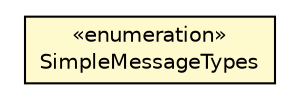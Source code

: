 #!/usr/local/bin/dot
#
# Class diagram 
# Generated by UMLGraph version R5_6-24-gf6e263 (http://www.umlgraph.org/)
#

digraph G {
	edge [fontname="Helvetica",fontsize=10,labelfontname="Helvetica",labelfontsize=10];
	node [fontname="Helvetica",fontsize=10,shape=plaintext];
	nodesep=0.25;
	ranksep=0.5;
	// org.universAAL.middleware.broker.client.SimpleMessage.SimpleMessageTypes
	c7602437 [label=<<table title="org.universAAL.middleware.broker.client.SimpleMessage.SimpleMessageTypes" border="0" cellborder="1" cellspacing="0" cellpadding="2" port="p" bgcolor="lemonChiffon" href="./SimpleMessage.SimpleMessageTypes.html">
		<tr><td><table border="0" cellspacing="0" cellpadding="1">
<tr><td align="center" balign="center"> &#171;enumeration&#187; </td></tr>
<tr><td align="center" balign="center"> SimpleMessageTypes </td></tr>
		</table></td></tr>
		</table>>, URL="./SimpleMessage.SimpleMessageTypes.html", fontname="Helvetica", fontcolor="black", fontsize=10.0];
}


